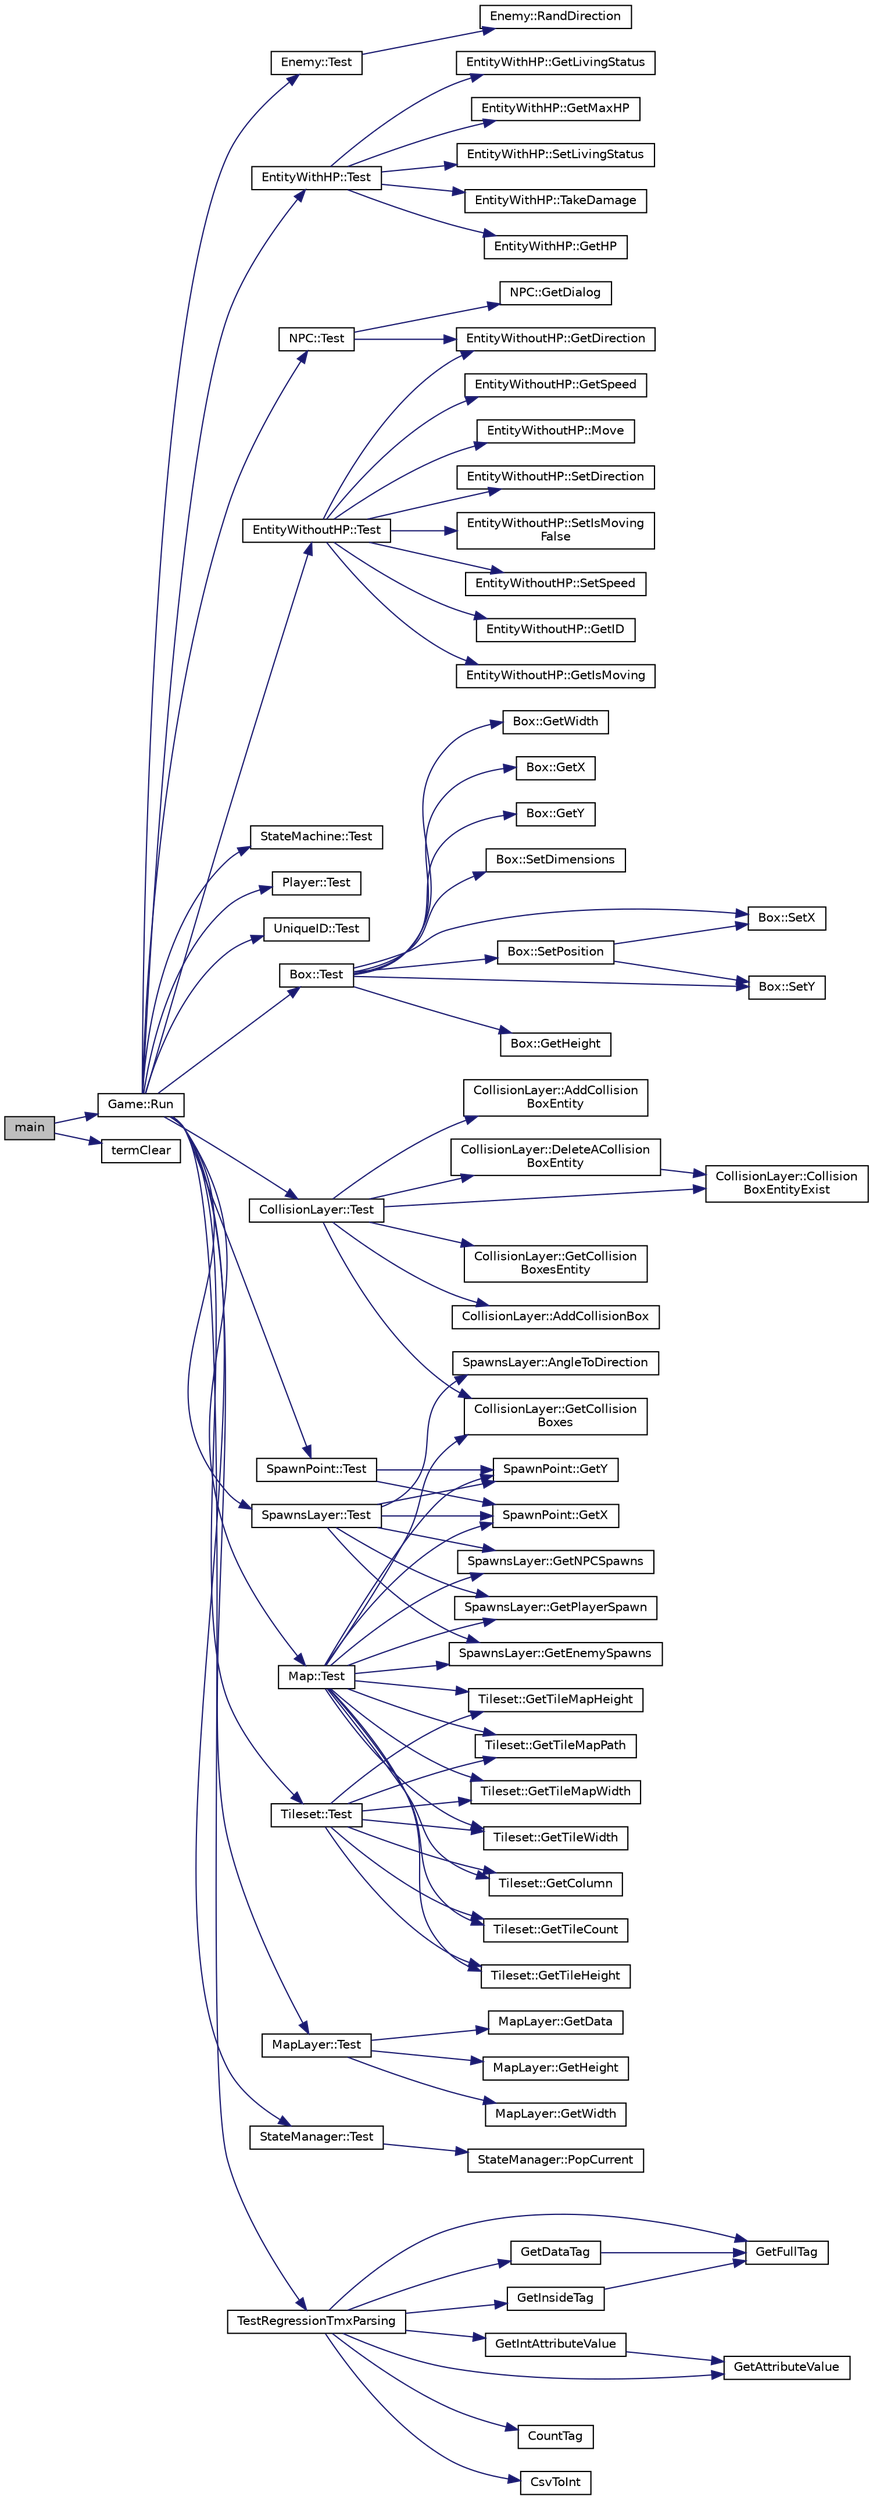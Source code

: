 digraph "main"
{
 // LATEX_PDF_SIZE
  bgcolor="transparent";
  edge [fontname="Helvetica",fontsize="10",labelfontname="Helvetica",labelfontsize="10"];
  node [fontname="Helvetica",fontsize="10",shape=record];
  rankdir="LR";
  Node1 [label="main",height=0.2,width=0.4,color="black", fillcolor="grey75", style="filled", fontcolor="black",tooltip=" "];
  Node1 -> Node2 [color="midnightblue",fontsize="10",style="solid",fontname="Helvetica"];
  Node2 [label="Game::Run",height=0.2,width=0.4,color="black",URL="$classGame.html#a13910abb0107f073d1627043003b909b",tooltip="Lance le jeu dans le mode selectionné"];
  Node2 -> Node3 [color="midnightblue",fontsize="10",style="solid",fontname="Helvetica"];
  Node3 [label="Enemy::Test",height=0.2,width=0.4,color="black",URL="$classEnemy.html#ac29d3a12f5433e7d8b7be08ca29b9248",tooltip="Fonction de test de regression."];
  Node3 -> Node4 [color="midnightblue",fontsize="10",style="solid",fontname="Helvetica"];
  Node4 [label="Enemy::RandDirection",height=0.2,width=0.4,color="black",URL="$classEnemy.html#a59e340b5be743c22f0b5e2992e5e9344",tooltip="Affecte une EntityDirection aléatoire à l'Enemy."];
  Node2 -> Node5 [color="midnightblue",fontsize="10",style="solid",fontname="Helvetica"];
  Node5 [label="EntityWithHP::Test",height=0.2,width=0.4,color="black",URL="$classEntityWithHP.html#aa0728f0c49ff24e42aa1a055651f7846",tooltip="Fonction de test de regression."];
  Node5 -> Node6 [color="midnightblue",fontsize="10",style="solid",fontname="Helvetica"];
  Node6 [label="EntityWithHP::GetHP",height=0.2,width=0.4,color="black",URL="$classEntityWithHP.html#a064f838fa6ae5e4a2b6c2fcb92f576fa",tooltip="Retourne le nombre de points de vie de l'entité."];
  Node5 -> Node7 [color="midnightblue",fontsize="10",style="solid",fontname="Helvetica"];
  Node7 [label="EntityWithHP::GetLivingStatus",height=0.2,width=0.4,color="black",URL="$classEntityWithHP.html#a500d3f8c3a23e1a2cf43abb28bf3a3fe",tooltip="Retourne l'état de vie/mort de l'entité."];
  Node5 -> Node8 [color="midnightblue",fontsize="10",style="solid",fontname="Helvetica"];
  Node8 [label="EntityWithHP::GetMaxHP",height=0.2,width=0.4,color="black",URL="$classEntityWithHP.html#a489e4fe33d4541ff1fab8fddfaeadb93",tooltip="Retourne le cap maximum de points de vie de l'entité."];
  Node5 -> Node9 [color="midnightblue",fontsize="10",style="solid",fontname="Helvetica"];
  Node9 [label="EntityWithHP::SetLivingStatus",height=0.2,width=0.4,color="black",URL="$classEntityWithHP.html#abe560d6a4c2c7cc80d228857a7a34785",tooltip="Modifie l'état de vie/mort de l'entité."];
  Node5 -> Node10 [color="midnightblue",fontsize="10",style="solid",fontname="Helvetica"];
  Node10 [label="EntityWithHP::TakeDamage",height=0.2,width=0.4,color="black",URL="$classEntityWithHP.html#a8f6ed941c723036a8c208b39fd8cd7ee",tooltip="Permet de faire en sorte qu'une entité subisse le nombre \"damage\" dégats."];
  Node2 -> Node11 [color="midnightblue",fontsize="10",style="solid",fontname="Helvetica"];
  Node11 [label="EntityWithoutHP::Test",height=0.2,width=0.4,color="black",URL="$classEntityWithoutHP.html#a30c27f1b02d5850fd737e9193c644e19",tooltip="Test de regression."];
  Node11 -> Node12 [color="midnightblue",fontsize="10",style="solid",fontname="Helvetica"];
  Node12 [label="EntityWithoutHP::GetDirection",height=0.2,width=0.4,color="black",URL="$classEntityWithoutHP.html#a7642f894c466f34541045454e49ba72d",tooltip="Retourne la direction de l'entité."];
  Node11 -> Node13 [color="midnightblue",fontsize="10",style="solid",fontname="Helvetica"];
  Node13 [label="EntityWithoutHP::GetID",height=0.2,width=0.4,color="black",URL="$classEntityWithoutHP.html#a1a5d732b9f322135fbd5e5f227064b26",tooltip="Retourne l'ID de l'entité."];
  Node11 -> Node14 [color="midnightblue",fontsize="10",style="solid",fontname="Helvetica"];
  Node14 [label="EntityWithoutHP::GetIsMoving",height=0.2,width=0.4,color="black",URL="$classEntityWithoutHP.html#abcef03103dfc1168f713041b8e6ed97f",tooltip="Retourne le statut de déplacement de l'entité. False, l'entité est immobile et True elle est en mouve..."];
  Node11 -> Node15 [color="midnightblue",fontsize="10",style="solid",fontname="Helvetica"];
  Node15 [label="EntityWithoutHP::GetSpeed",height=0.2,width=0.4,color="black",URL="$classEntityWithoutHP.html#a9b71c69d24f4c557f024f2a101513da0",tooltip="Retourne la vitesse de l'entité."];
  Node11 -> Node16 [color="midnightblue",fontsize="10",style="solid",fontname="Helvetica"];
  Node16 [label="EntityWithoutHP::Move",height=0.2,width=0.4,color="black",URL="$classEntityWithoutHP.html#a0cfc433ea705c507da7912a8e039722e",tooltip="Déplace l'entité."];
  Node11 -> Node17 [color="midnightblue",fontsize="10",style="solid",fontname="Helvetica"];
  Node17 [label="EntityWithoutHP::SetDirection",height=0.2,width=0.4,color="black",URL="$classEntityWithoutHP.html#a0c000f5c03af273546b317aaad42254c",tooltip="Permets de modifier la direction de l'entité."];
  Node11 -> Node18 [color="midnightblue",fontsize="10",style="solid",fontname="Helvetica"];
  Node18 [label="EntityWithoutHP::SetIsMoving\lFalse",height=0.2,width=0.4,color="black",URL="$classEntityWithoutHP.html#a4617bcd51a4d400decfddb402ef412d4",tooltip="Remet isMoving à false."];
  Node11 -> Node19 [color="midnightblue",fontsize="10",style="solid",fontname="Helvetica"];
  Node19 [label="EntityWithoutHP::SetSpeed",height=0.2,width=0.4,color="black",URL="$classEntityWithoutHP.html#a87424952f6ec1c19bd5f370ed573a1c3",tooltip="Permets de modifier la vitesse de l'entité."];
  Node2 -> Node20 [color="midnightblue",fontsize="10",style="solid",fontname="Helvetica"];
  Node20 [label="StateMachine::Test",height=0.2,width=0.4,color="black",URL="$classStateMachine.html#a6877a66d3854e63f5797db697f78725c",tooltip="Fonction de test de regression."];
  Node2 -> Node21 [color="midnightblue",fontsize="10",style="solid",fontname="Helvetica"];
  Node21 [label="NPC::Test",height=0.2,width=0.4,color="black",URL="$classNPC.html#a1e47ca7bcb367a8f05c433f7fb329bec",tooltip="Fonction de test de regression."];
  Node21 -> Node22 [color="midnightblue",fontsize="10",style="solid",fontname="Helvetica"];
  Node22 [label="NPC::GetDialog",height=0.2,width=0.4,color="black",URL="$classNPC.html#a55cb5273c2f2e1c89d9f48a873ec7e41",tooltip="Retourne la phrase que le NPC peut dire au joueur."];
  Node21 -> Node12 [color="midnightblue",fontsize="10",style="solid",fontname="Helvetica"];
  Node2 -> Node23 [color="midnightblue",fontsize="10",style="solid",fontname="Helvetica"];
  Node23 [label="Player::Test",height=0.2,width=0.4,color="black",URL="$classPlayer.html#a1866265c265b6f179309034e8a68a9a7",tooltip="Fonction de test de regression."];
  Node2 -> Node24 [color="midnightblue",fontsize="10",style="solid",fontname="Helvetica"];
  Node24 [label="UniqueID::Test",height=0.2,width=0.4,color="black",URL="$classUniqueID.html#a4e40e08960447165fdfa0e611711500b",tooltip="Fonction de test de regression."];
  Node2 -> Node25 [color="midnightblue",fontsize="10",style="solid",fontname="Helvetica"];
  Node25 [label="Box::Test",height=0.2,width=0.4,color="black",URL="$classBox.html#ab30d8d08bfff9e0505d1baa518b01fba",tooltip="Fonction test de la classe Box."];
  Node25 -> Node26 [color="midnightblue",fontsize="10",style="solid",fontname="Helvetica"];
  Node26 [label="Box::GetHeight",height=0.2,width=0.4,color="black",URL="$classBox.html#ad7d6b9ab23698fedd6637fe0a4c40fb3",tooltip="Retourne height."];
  Node25 -> Node27 [color="midnightblue",fontsize="10",style="solid",fontname="Helvetica"];
  Node27 [label="Box::GetWidth",height=0.2,width=0.4,color="black",URL="$classBox.html#ac9e53c8e2f33ef5ef0a11c48f979ab04",tooltip="Retourne width."];
  Node25 -> Node28 [color="midnightblue",fontsize="10",style="solid",fontname="Helvetica"];
  Node28 [label="Box::GetX",height=0.2,width=0.4,color="black",URL="$classBox.html#ade06873a13d2d1df5eb5d2cfc2a16d29",tooltip="Retourne x."];
  Node25 -> Node29 [color="midnightblue",fontsize="10",style="solid",fontname="Helvetica"];
  Node29 [label="Box::GetY",height=0.2,width=0.4,color="black",URL="$classBox.html#af86b090508898469761c0d61c8230133",tooltip="Retourne y."];
  Node25 -> Node30 [color="midnightblue",fontsize="10",style="solid",fontname="Helvetica"];
  Node30 [label="Box::SetDimensions",height=0.2,width=0.4,color="black",URL="$classBox.html#abed04a814d9eff8927701b98e486db1c",tooltip="Modifie la taille de la Box par celle en paramètre."];
  Node25 -> Node31 [color="midnightblue",fontsize="10",style="solid",fontname="Helvetica"];
  Node31 [label="Box::SetPosition",height=0.2,width=0.4,color="black",URL="$classBox.html#a0f3f1e3acf82ac45cccb611be4b79206",tooltip="Modifie la position de la Box par celle en paramètre."];
  Node31 -> Node32 [color="midnightblue",fontsize="10",style="solid",fontname="Helvetica"];
  Node32 [label="Box::SetX",height=0.2,width=0.4,color="black",URL="$classBox.html#aebb3d713f415ee36e6c245c45053223c",tooltip="Modifie la position sur l'axe horizontal."];
  Node31 -> Node33 [color="midnightblue",fontsize="10",style="solid",fontname="Helvetica"];
  Node33 [label="Box::SetY",height=0.2,width=0.4,color="black",URL="$classBox.html#a05649a7f4b8aa9c0524141672f6edfea",tooltip="Modifie la position sur l'axe vertical."];
  Node25 -> Node32 [color="midnightblue",fontsize="10",style="solid",fontname="Helvetica"];
  Node25 -> Node33 [color="midnightblue",fontsize="10",style="solid",fontname="Helvetica"];
  Node2 -> Node34 [color="midnightblue",fontsize="10",style="solid",fontname="Helvetica"];
  Node34 [label="CollisionLayer::Test",height=0.2,width=0.4,color="black",URL="$classCollisionLayer.html#a399a9c33d2ef2c935e42e605697b85e1",tooltip="Test de regression."];
  Node34 -> Node35 [color="midnightblue",fontsize="10",style="solid",fontname="Helvetica"];
  Node35 [label="CollisionLayer::AddCollisionBox",height=0.2,width=0.4,color="black",URL="$classCollisionLayer.html#a33602792ee8ee0a72f5b133131c8ab51",tooltip="Fonction permettant d'ajouter une boîte de collision à la couche."];
  Node34 -> Node36 [color="midnightblue",fontsize="10",style="solid",fontname="Helvetica"];
  Node36 [label="CollisionLayer::AddCollision\lBoxEntity",height=0.2,width=0.4,color="black",URL="$classCollisionLayer.html#aecbcd3e856196f04ef67bf340033ffe3",tooltip="Fonction permettant d'ajouter une boîte de collision d'entité à la couche."];
  Node34 -> Node37 [color="midnightblue",fontsize="10",style="solid",fontname="Helvetica"];
  Node37 [label="CollisionLayer::Collision\lBoxEntityExist",height=0.2,width=0.4,color="black",URL="$classCollisionLayer.html#afb66a7971431ff144d9cf60dc38d01fd",tooltip="Permet de savoir si une clé existe."];
  Node34 -> Node38 [color="midnightblue",fontsize="10",style="solid",fontname="Helvetica"];
  Node38 [label="CollisionLayer::DeleteACollision\lBoxEntity",height=0.2,width=0.4,color="black",URL="$classCollisionLayer.html#a7a97cfca95d4fa88e7c68925d56b5b8b",tooltip="Supprime la CollisionBox d'une entité."];
  Node38 -> Node37 [color="midnightblue",fontsize="10",style="solid",fontname="Helvetica"];
  Node34 -> Node39 [color="midnightblue",fontsize="10",style="solid",fontname="Helvetica"];
  Node39 [label="CollisionLayer::GetCollision\lBoxes",height=0.2,width=0.4,color="black",URL="$classCollisionLayer.html#a620b4ce21e4699a1a067ffaa60848667",tooltip="Fonction permettant de récupérer les CollisionBox de l'objet."];
  Node34 -> Node40 [color="midnightblue",fontsize="10",style="solid",fontname="Helvetica"];
  Node40 [label="CollisionLayer::GetCollision\lBoxesEntity",height=0.2,width=0.4,color="black",URL="$classCollisionLayer.html#a88cf3f7e5b55058df61d24f199c54b5b",tooltip="Fonction permettant de récupérer les CollisionBox des entités de l'objet."];
  Node2 -> Node41 [color="midnightblue",fontsize="10",style="solid",fontname="Helvetica"];
  Node41 [label="MapLayer::Test",height=0.2,width=0.4,color="black",URL="$classMapLayer.html#a518003984f69ae63b7e7392184799c42",tooltip="Fonction de test de regression."];
  Node41 -> Node42 [color="midnightblue",fontsize="10",style="solid",fontname="Helvetica"];
  Node42 [label="MapLayer::GetData",height=0.2,width=0.4,color="black",URL="$classMapLayer.html#a9710e1d180cac781c1a407251ef763a9",tooltip="Retourne la valeur de la MapLayer au coordonnées (x, y). Converti les indices du tableau 1D en indice..."];
  Node41 -> Node43 [color="midnightblue",fontsize="10",style="solid",fontname="Helvetica"];
  Node43 [label="MapLayer::GetHeight",height=0.2,width=0.4,color="black",URL="$classMapLayer.html#a2202c4093be0ec8e4fb0719b87633f76",tooltip="Retourne la hauteur de la map."];
  Node41 -> Node44 [color="midnightblue",fontsize="10",style="solid",fontname="Helvetica"];
  Node44 [label="MapLayer::GetWidth",height=0.2,width=0.4,color="black",URL="$classMapLayer.html#a92b9f83ea738bd22ceee375441800b60",tooltip="Retourne la largeur de la map."];
  Node2 -> Node45 [color="midnightblue",fontsize="10",style="solid",fontname="Helvetica"];
  Node45 [label="SpawnsLayer::Test",height=0.2,width=0.4,color="black",URL="$classSpawnsLayer.html#a4d0337aca595347a27d441575f6a0296",tooltip="Test de regression."];
  Node45 -> Node46 [color="midnightblue",fontsize="10",style="solid",fontname="Helvetica"];
  Node46 [label="SpawnsLayer::AngleToDirection",height=0.2,width=0.4,color="black",URL="$classSpawnsLayer.html#af6a8a540026371e7f3fab7f6695239c2",tooltip="Convertie un angle en degré en une EntityDirection."];
  Node45 -> Node47 [color="midnightblue",fontsize="10",style="solid",fontname="Helvetica"];
  Node47 [label="SpawnsLayer::GetEnemySpawns",height=0.2,width=0.4,color="black",URL="$classSpawnsLayer.html#a7975487310f901bd55794ef0d72e0f09",tooltip="Fonction permettant de récupérer les SpawnPoint des Ennemy."];
  Node45 -> Node48 [color="midnightblue",fontsize="10",style="solid",fontname="Helvetica"];
  Node48 [label="SpawnsLayer::GetNPCSpawns",height=0.2,width=0.4,color="black",URL="$classSpawnsLayer.html#a7145285c09080eaf00fb9c621a4ac3a6",tooltip="Fonction permettant de récupérer les SpawnPoint des NPC."];
  Node45 -> Node49 [color="midnightblue",fontsize="10",style="solid",fontname="Helvetica"];
  Node49 [label="SpawnsLayer::GetPlayerSpawn",height=0.2,width=0.4,color="black",URL="$classSpawnsLayer.html#a1da8dbff59ce20770ef7a33c78823147",tooltip="Fonction permettant de récupérer le SpawnPoint du joueur."];
  Node45 -> Node50 [color="midnightblue",fontsize="10",style="solid",fontname="Helvetica"];
  Node50 [label="SpawnPoint::GetX",height=0.2,width=0.4,color="black",URL="$classSpawnPoint.html#a791c9309814f32726d2e53b40d2e69b6",tooltip="Retourne x."];
  Node45 -> Node51 [color="midnightblue",fontsize="10",style="solid",fontname="Helvetica"];
  Node51 [label="SpawnPoint::GetY",height=0.2,width=0.4,color="black",URL="$classSpawnPoint.html#ac366cdb682979658afa83c39aa4f1b0f",tooltip="Retourne y."];
  Node2 -> Node52 [color="midnightblue",fontsize="10",style="solid",fontname="Helvetica"];
  Node52 [label="Map::Test",height=0.2,width=0.4,color="black",URL="$classMap.html#a5a8b1d219211664f0df882e35104d035",tooltip="Fonction de test de la classe Map."];
  Node52 -> Node39 [color="midnightblue",fontsize="10",style="solid",fontname="Helvetica"];
  Node52 -> Node53 [color="midnightblue",fontsize="10",style="solid",fontname="Helvetica"];
  Node53 [label="Tileset::GetColumn",height=0.2,width=0.4,color="black",URL="$classTileset.html#ad636679bf81f2aa5ad00beff2d5c9ef2",tooltip="Retourne column."];
  Node52 -> Node47 [color="midnightblue",fontsize="10",style="solid",fontname="Helvetica"];
  Node52 -> Node48 [color="midnightblue",fontsize="10",style="solid",fontname="Helvetica"];
  Node52 -> Node49 [color="midnightblue",fontsize="10",style="solid",fontname="Helvetica"];
  Node52 -> Node54 [color="midnightblue",fontsize="10",style="solid",fontname="Helvetica"];
  Node54 [label="Tileset::GetTileCount",height=0.2,width=0.4,color="black",URL="$classTileset.html#a060020f7a21a85d854f1b8fdf6ea192a",tooltip="Retourne tileCount."];
  Node52 -> Node55 [color="midnightblue",fontsize="10",style="solid",fontname="Helvetica"];
  Node55 [label="Tileset::GetTileHeight",height=0.2,width=0.4,color="black",URL="$classTileset.html#a586d2ecc83c354bcc981e49ed579d359",tooltip="Retourne tileHeight."];
  Node52 -> Node56 [color="midnightblue",fontsize="10",style="solid",fontname="Helvetica"];
  Node56 [label="Tileset::GetTileMapHeight",height=0.2,width=0.4,color="black",URL="$classTileset.html#adffdd1eda76615393d0d6b085ac61cf9",tooltip="Retourne tileMapHeight."];
  Node52 -> Node57 [color="midnightblue",fontsize="10",style="solid",fontname="Helvetica"];
  Node57 [label="Tileset::GetTileMapPath",height=0.2,width=0.4,color="black",URL="$classTileset.html#a937a18ca2f53d7261d3eff752e8afb91",tooltip="Retourne tileMapPath."];
  Node52 -> Node58 [color="midnightblue",fontsize="10",style="solid",fontname="Helvetica"];
  Node58 [label="Tileset::GetTileMapWidth",height=0.2,width=0.4,color="black",URL="$classTileset.html#ae109a25be64886c5139162186da7919b",tooltip="Retourne tileMapWidth."];
  Node52 -> Node59 [color="midnightblue",fontsize="10",style="solid",fontname="Helvetica"];
  Node59 [label="Tileset::GetTileWidth",height=0.2,width=0.4,color="black",URL="$classTileset.html#a91f1063653764e3e799a0331336d9e00",tooltip="Retourne tileWidth."];
  Node52 -> Node50 [color="midnightblue",fontsize="10",style="solid",fontname="Helvetica"];
  Node52 -> Node51 [color="midnightblue",fontsize="10",style="solid",fontname="Helvetica"];
  Node2 -> Node60 [color="midnightblue",fontsize="10",style="solid",fontname="Helvetica"];
  Node60 [label="SpawnPoint::Test",height=0.2,width=0.4,color="black",URL="$classSpawnPoint.html#a1f65d03e003ddc89378b5571c52ff8c5",tooltip="Fonction test de la classe Box."];
  Node60 -> Node50 [color="midnightblue",fontsize="10",style="solid",fontname="Helvetica"];
  Node60 -> Node51 [color="midnightblue",fontsize="10",style="solid",fontname="Helvetica"];
  Node2 -> Node61 [color="midnightblue",fontsize="10",style="solid",fontname="Helvetica"];
  Node61 [label="Tileset::Test",height=0.2,width=0.4,color="black",URL="$classTileset.html#ab5cc1858ffd883c9d32cd42bed9532d9",tooltip="Fonction de test de la classe Tileset."];
  Node61 -> Node53 [color="midnightblue",fontsize="10",style="solid",fontname="Helvetica"];
  Node61 -> Node54 [color="midnightblue",fontsize="10",style="solid",fontname="Helvetica"];
  Node61 -> Node55 [color="midnightblue",fontsize="10",style="solid",fontname="Helvetica"];
  Node61 -> Node56 [color="midnightblue",fontsize="10",style="solid",fontname="Helvetica"];
  Node61 -> Node57 [color="midnightblue",fontsize="10",style="solid",fontname="Helvetica"];
  Node61 -> Node58 [color="midnightblue",fontsize="10",style="solid",fontname="Helvetica"];
  Node61 -> Node59 [color="midnightblue",fontsize="10",style="solid",fontname="Helvetica"];
  Node2 -> Node62 [color="midnightblue",fontsize="10",style="solid",fontname="Helvetica"];
  Node62 [label="StateManager::Test",height=0.2,width=0.4,color="black",URL="$classStateManager.html#ac14d6caa91524e506f7d15ae86c677f9",tooltip="Fonction test de la classe StateManager."];
  Node62 -> Node63 [color="midnightblue",fontsize="10",style="solid",fontname="Helvetica"];
  Node63 [label="StateManager::PopCurrent",height=0.2,width=0.4,color="black",URL="$classStateManager.html#a1738b442d5a7e3a38ff06bace098f157",tooltip="Passe au prochain State."];
  Node2 -> Node64 [color="midnightblue",fontsize="10",style="solid",fontname="Helvetica"];
  Node64 [label="TestRegressionTmxParsing",height=0.2,width=0.4,color="black",URL="$tmxParsing_8cpp.html#a9fa1a7abecf83a7b024f031c9ccac69f",tooltip="Fonction de test de regression."];
  Node64 -> Node65 [color="midnightblue",fontsize="10",style="solid",fontname="Helvetica"];
  Node65 [label="CountTag",height=0.2,width=0.4,color="black",URL="$tmxParsing_8cpp.html#a632f143e2572aaf8c0221ff7c7195053",tooltip="Compte le nombre d'occurence d'une balise."];
  Node64 -> Node66 [color="midnightblue",fontsize="10",style="solid",fontname="Helvetica"];
  Node66 [label="CsvToInt",height=0.2,width=0.4,color="black",URL="$tmxParsing_8cpp.html#aeed11077df068f825e6c7e20f838f881",tooltip="Transforme une std::string sous format csv en tableau dynamique d'entiers."];
  Node64 -> Node67 [color="midnightblue",fontsize="10",style="solid",fontname="Helvetica"];
  Node67 [label="GetAttributeValue",height=0.2,width=0.4,color="black",URL="$tmxParsing_8cpp.html#a11672fc9dccbc12b5853edc3de6b9dbc",tooltip="Retourne la valeur d'un attribut d'un balise XML."];
  Node64 -> Node68 [color="midnightblue",fontsize="10",style="solid",fontname="Helvetica"];
  Node68 [label="GetDataTag",height=0.2,width=0.4,color="black",URL="$tmxParsing_8cpp.html#a3eb303ae67be65e125950c06afe8f030",tooltip="Retourne ce qu'il y entre la balise ouvrante et fermante (sans les balises)."];
  Node68 -> Node69 [color="midnightblue",fontsize="10",style="solid",fontname="Helvetica"];
  Node69 [label="GetFullTag",height=0.2,width=0.4,color="black",URL="$tmxParsing_8cpp.html#abbe85c0a596d406c2dd903fa66eb961b",tooltip="Retourne ce qu'il y entre la balise ouvrante et fermante (avec les balises)."];
  Node64 -> Node69 [color="midnightblue",fontsize="10",style="solid",fontname="Helvetica"];
  Node64 -> Node70 [color="midnightblue",fontsize="10",style="solid",fontname="Helvetica"];
  Node70 [label="GetInsideTag",height=0.2,width=0.4,color="black",URL="$tmxParsing_8cpp.html#a0306f58af4bcbdd0cb9969f128a4313e",tooltip="Retourne le contenu de la balise ouvrante."];
  Node70 -> Node69 [color="midnightblue",fontsize="10",style="solid",fontname="Helvetica"];
  Node64 -> Node71 [color="midnightblue",fontsize="10",style="solid",fontname="Helvetica"];
  Node71 [label="GetIntAttributeValue",height=0.2,width=0.4,color="black",URL="$tmxParsing_8cpp.html#a9e759647152efbca273187768f806d1a",tooltip="Retourne la valeur d'un attribut d'un balise XML."];
  Node71 -> Node67 [color="midnightblue",fontsize="10",style="solid",fontname="Helvetica"];
  Node1 -> Node72 [color="midnightblue",fontsize="10",style="solid",fontname="Helvetica"];
  Node72 [label="termClear",height=0.2,width=0.4,color="black",URL="$winTxt_8cpp.html#abfddca010a6ceb2c5292c98247a434ce",tooltip="Nettoie le terminal courant."];
}

